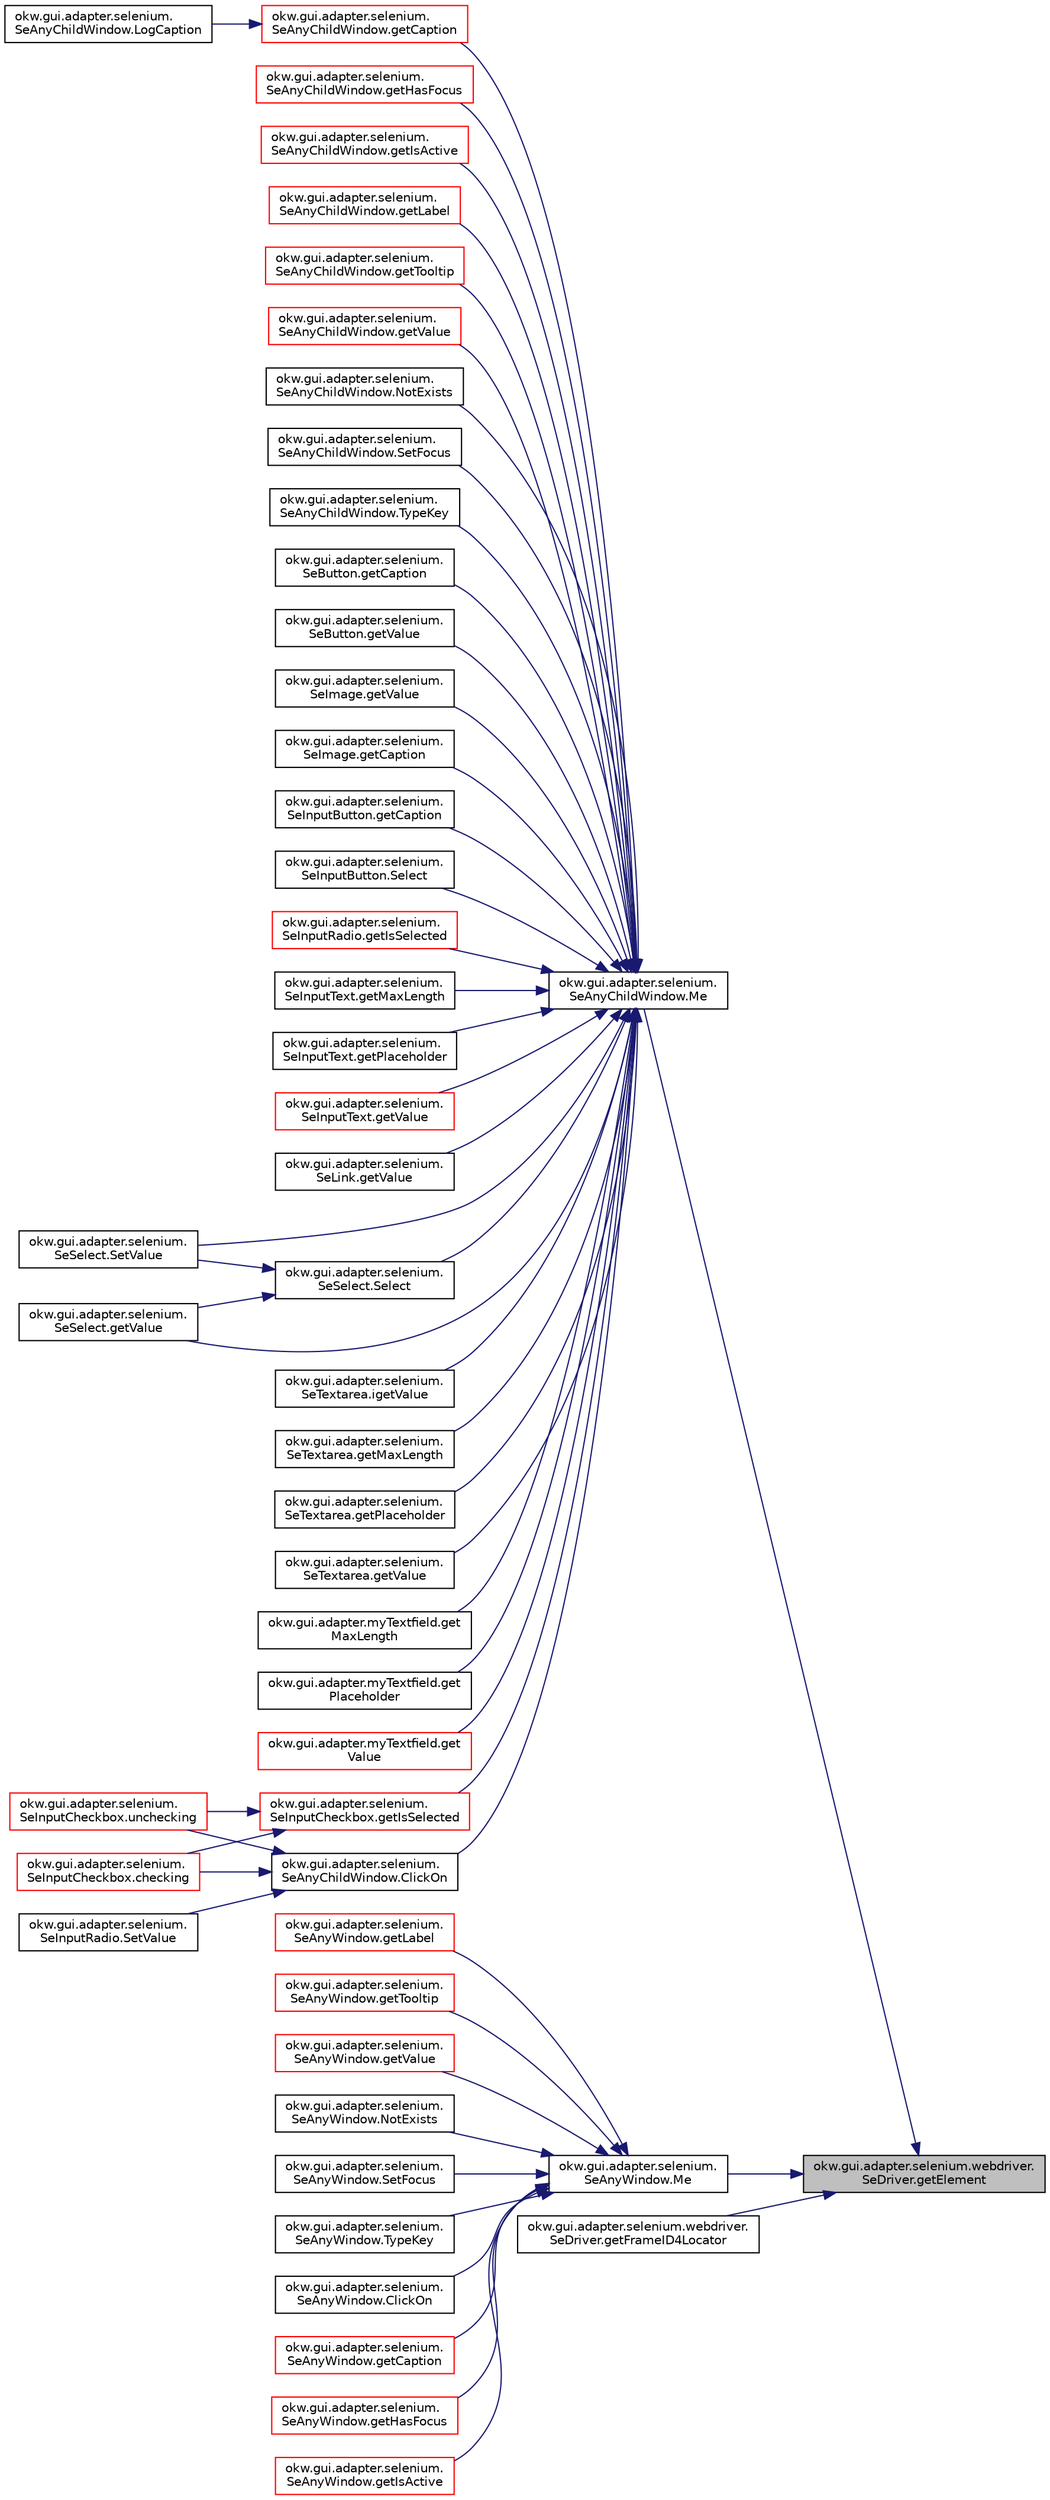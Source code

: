 digraph "okw.gui.adapter.selenium.webdriver.SeDriver.getElement"
{
 // INTERACTIVE_SVG=YES
 // LATEX_PDF_SIZE
  edge [fontname="Helvetica",fontsize="10",labelfontname="Helvetica",labelfontsize="10"];
  node [fontname="Helvetica",fontsize="10",shape=record];
  rankdir="RL";
  Node5 [label="okw.gui.adapter.selenium.webdriver.\lSeDriver.getElement",height=0.2,width=0.4,color="black", fillcolor="grey75", style="filled", fontcolor="black",tooltip="Ermittelt das Webelement mit der gegebenen frameID und dem gegebenen Locator."];
  Node5 -> Node6 [dir="back",color="midnightblue",fontsize="10",style="solid",fontname="Helvetica"];
  Node6 [label="okw.gui.adapter.selenium.\lSeAnyChildWindow.Me",height=0.2,width=0.4,color="black", fillcolor="white", style="filled",URL="$classokw_1_1gui_1_1adapter_1_1selenium_1_1_se_any_child_window.html#a9a138af1fc6ff850d708d66f308a2525",tooltip="Ermittelt aus dem gegebenen Locator das DOM-Elelement, welches das Objekt representiert."];
  Node6 -> Node7 [dir="back",color="midnightblue",fontsize="10",style="solid",fontname="Helvetica"];
  Node7 [label="okw.gui.adapter.selenium.\lSeAnyChildWindow.ClickOn",height=0.2,width=0.4,color="black", fillcolor="white", style="filled",URL="$classokw_1_1gui_1_1adapter_1_1selenium_1_1_se_any_child_window.html#a16df325c8b8bb0e360ac9d9dbb50d91e",tooltip="Das ist die GUI-Adapter Methode, die durch das Schlüsselwort ClickOn( FN ) aufgerufen wird."];
  Node7 -> Node8 [dir="back",color="midnightblue",fontsize="10",style="solid",fontname="Helvetica"];
  Node8 [label="okw.gui.adapter.selenium.\lSeInputCheckbox.checking",height=0.2,width=0.4,color="red", fillcolor="white", style="filled",URL="$classokw_1_1gui_1_1adapter_1_1selenium_1_1_se_input_checkbox.html#ab998b0c6ae99303c050c6a7fe417dd6d",tooltip="Method verlässt die Checkbox immer angehakt, egal ob diese vorher angehakt war oder nicht."];
  Node7 -> Node11 [dir="back",color="midnightblue",fontsize="10",style="solid",fontname="Helvetica"];
  Node11 [label="okw.gui.adapter.selenium.\lSeInputCheckbox.unchecking",height=0.2,width=0.4,color="red", fillcolor="white", style="filled",URL="$classokw_1_1gui_1_1adapter_1_1selenium_1_1_se_input_checkbox.html#a9b2cd5dc1001157dcf168acb76779b6f",tooltip="Method verlässt die Checkbox immer unangehakt, egal ob sie vorher angehakt war oder nicht."];
  Node7 -> Node12 [dir="back",color="midnightblue",fontsize="10",style="solid",fontname="Helvetica"];
  Node12 [label="okw.gui.adapter.selenium.\lSeInputRadio.SetValue",height=0.2,width=0.4,color="black", fillcolor="white", style="filled",URL="$classokw_1_1gui_1_1adapter_1_1selenium_1_1_se_input_radio.html#a7dce83be09a4af05f50b0e74aa9d27f7",tooltip="Ein SeInputButton IstkeinMenüobject! -> OKWFrameObjectMethodNotImplemented Auslösen!"];
  Node6 -> Node13 [dir="back",color="midnightblue",fontsize="10",style="solid",fontname="Helvetica"];
  Node13 [label="okw.gui.adapter.selenium.\lSeAnyChildWindow.getCaption",height=0.2,width=0.4,color="red", fillcolor="white", style="filled",URL="$classokw_1_1gui_1_1adapter_1_1selenium_1_1_se_any_child_window.html#a6dbc784267dbac3feef5e421ece9aced",tooltip="Ermittelt den textuellen Inhalt der Überschrift eines HTML-Tags anhand des Attributee \"textContent\"."];
  Node13 -> Node14 [dir="back",color="midnightblue",fontsize="10",style="solid",fontname="Helvetica"];
  Node14 [label="okw.gui.adapter.selenium.\lSeAnyChildWindow.LogCaption",height=0.2,width=0.4,color="black", fillcolor="white", style="filled",URL="$classokw_1_1gui_1_1adapter_1_1selenium_1_1_se_any_child_window.html#a92bd154bf0387bd4044fb9065d8b6113",tooltip="Das ist die GUI-Adapter Methode, die durch das Schlüsselwort LogCaption( FN, ExpVal ) aufgerufen wird..."];
  Node6 -> Node17 [dir="back",color="midnightblue",fontsize="10",style="solid",fontname="Helvetica"];
  Node17 [label="okw.gui.adapter.selenium.\lSeAnyChildWindow.getHasFocus",height=0.2,width=0.4,color="red", fillcolor="white", style="filled",URL="$classokw_1_1gui_1_1adapter_1_1selenium_1_1_se_any_child_window.html#a3dd9beab770c688211a9244ce308505c",tooltip="Methode liefert den aktuellen Zustand Wert des Focus."];
  Node6 -> Node21 [dir="back",color="midnightblue",fontsize="10",style="solid",fontname="Helvetica"];
  Node21 [label="okw.gui.adapter.selenium.\lSeAnyChildWindow.getIsActive",height=0.2,width=0.4,color="red", fillcolor="white", style="filled",URL="$classokw_1_1gui_1_1adapter_1_1selenium_1_1_se_any_child_window.html#ad645cfa0e917477adffe133b1d3371d5",tooltip="Ermittelt, ob das aktuellen Objekt aktiv ist."];
  Node6 -> Node25 [dir="back",color="midnightblue",fontsize="10",style="solid",fontname="Helvetica"];
  Node25 [label="okw.gui.adapter.selenium.\lSeAnyChildWindow.getLabel",height=0.2,width=0.4,color="red", fillcolor="white", style="filled",URL="$classokw_1_1gui_1_1adapter_1_1selenium_1_1_se_any_child_window.html#a51e404fc0a53a8de7803e22f201f6b23",tooltip="Ermittelt den textuellen Inhalt des Labels."];
  Node6 -> Node30 [dir="back",color="midnightblue",fontsize="10",style="solid",fontname="Helvetica"];
  Node30 [label="okw.gui.adapter.selenium.\lSeAnyChildWindow.getTooltip",height=0.2,width=0.4,color="red", fillcolor="white", style="filled",URL="$classokw_1_1gui_1_1adapter_1_1selenium_1_1_se_any_child_window.html#a1c887727f8411c769a24c90d8bde67a5",tooltip="Ermittelt den textuellen Inhalt des ToolTips."];
  Node6 -> Node34 [dir="back",color="midnightblue",fontsize="10",style="solid",fontname="Helvetica"];
  Node34 [label="okw.gui.adapter.selenium.\lSeAnyChildWindow.getValue",height=0.2,width=0.4,color="red", fillcolor="white", style="filled",URL="$classokw_1_1gui_1_1adapter_1_1selenium_1_1_se_any_child_window.html#a2fcad47248d5e447d9b3cb29a933b8df",tooltip="Liest den aktuellen sichtbaren Wert/Text des HTML-Tags aus."];
  Node6 -> Node38 [dir="back",color="midnightblue",fontsize="10",style="solid",fontname="Helvetica"];
  Node38 [label="okw.gui.adapter.selenium.\lSeAnyChildWindow.NotExists",height=0.2,width=0.4,color="black", fillcolor="white", style="filled",URL="$classokw_1_1gui_1_1adapter_1_1selenium_1_1_se_any_child_window.html#a3bac3a56e303599b56c3a1b254d19a84",tooltip="Prüft die nicht Existenz des aktuellen Objektes."];
  Node6 -> Node39 [dir="back",color="midnightblue",fontsize="10",style="solid",fontname="Helvetica"];
  Node39 [label="okw.gui.adapter.selenium.\lSeAnyChildWindow.SetFocus",height=0.2,width=0.4,color="black", fillcolor="white", style="filled",URL="$classokw_1_1gui_1_1adapter_1_1selenium_1_1_se_any_child_window.html#a0b446a5c7e2e308a3e03450f5a31e510",tooltip="Setzt den Focus auf das Objekt."];
  Node6 -> Node40 [dir="back",color="midnightblue",fontsize="10",style="solid",fontname="Helvetica"];
  Node40 [label="okw.gui.adapter.selenium.\lSeAnyChildWindow.TypeKey",height=0.2,width=0.4,color="black", fillcolor="white", style="filled",URL="$classokw_1_1gui_1_1adapter_1_1selenium_1_1_se_any_child_window.html#ab048c55c3dbbdbdddfabe5cfffb1d889",tooltip="Tastatureingabe in das aktuelle Objekt."];
  Node6 -> Node41 [dir="back",color="midnightblue",fontsize="10",style="solid",fontname="Helvetica"];
  Node41 [label="okw.gui.adapter.selenium.\lSeButton.getCaption",height=0.2,width=0.4,color="black", fillcolor="white", style="filled",URL="$classokw_1_1gui_1_1adapter_1_1selenium_1_1_se_button.html#a4d658a6f764e2983da35ea25ee9c2412",tooltip="Ermittelt den textuellen Inhalt der Caption/Überschrift des Objektes."];
  Node6 -> Node42 [dir="back",color="midnightblue",fontsize="10",style="solid",fontname="Helvetica"];
  Node42 [label="okw.gui.adapter.selenium.\lSeButton.getValue",height=0.2,width=0.4,color="black", fillcolor="white", style="filled",URL="$classokw_1_1gui_1_1adapter_1_1selenium_1_1_se_button.html#adf7b5e39f438dc8807b5e77a381da73a",tooltip="Ein SeInputButton hat keinen Wert! -> OKWFrameObjectMethodNotImplemented Auslösen!"];
  Node6 -> Node43 [dir="back",color="midnightblue",fontsize="10",style="solid",fontname="Helvetica"];
  Node43 [label="okw.gui.adapter.selenium.\lSeImage.getValue",height=0.2,width=0.4,color="black", fillcolor="white", style="filled",URL="$classokw_1_1gui_1_1adapter_1_1selenium_1_1_se_image.html#a143118b7b3b0cc7788cbf7c9238bc68f",tooltip="Der Wert eines img ist der Wert des Attributtes src."];
  Node6 -> Node44 [dir="back",color="midnightblue",fontsize="10",style="solid",fontname="Helvetica"];
  Node44 [label="okw.gui.adapter.selenium.\lSeImage.getCaption",height=0.2,width=0.4,color="black", fillcolor="white", style="filled",URL="$classokw_1_1gui_1_1adapter_1_1selenium_1_1_se_image.html#a44980a47d966e4bfd206ae5d5ac4399c",tooltip="Ermittelt den textuellen Inhalt der Caption."];
  Node6 -> Node45 [dir="back",color="midnightblue",fontsize="10",style="solid",fontname="Helvetica"];
  Node45 [label="okw.gui.adapter.selenium.\lSeInputButton.getCaption",height=0.2,width=0.4,color="black", fillcolor="white", style="filled",URL="$classokw_1_1gui_1_1adapter_1_1selenium_1_1_se_input_button.html#a3c2c309651daf767e1941b2b30d3fea5",tooltip="Ermittelt den textuellen Inhalt der Caption/Überschrift des Objektes."];
  Node6 -> Node46 [dir="back",color="midnightblue",fontsize="10",style="solid",fontname="Helvetica"];
  Node46 [label="okw.gui.adapter.selenium.\lSeInputButton.Select",height=0.2,width=0.4,color="black", fillcolor="white", style="filled",URL="$classokw_1_1gui_1_1adapter_1_1selenium_1_1_se_input_button.html#a4dad04f0756ce7aab6d63ed836b29e5d",tooltip="Methode wählt einen oder mehrere Werte in einer ListBox aus."];
  Node6 -> Node47 [dir="back",color="midnightblue",fontsize="10",style="solid",fontname="Helvetica"];
  Node47 [label="okw.gui.adapter.selenium.\lSeInputCheckbox.getIsSelected",height=0.2,width=0.4,color="red", fillcolor="white", style="filled",URL="$classokw_1_1gui_1_1adapter_1_1selenium_1_1_se_input_checkbox.html#aa5351c44da27a9f8c63ccd0315922c82",tooltip="Method liefert den aktuellen Zustand der Checkbox, \"angehakt\" oder \"nicht angehakt\"."];
  Node47 -> Node8 [dir="back",color="midnightblue",fontsize="10",style="solid",fontname="Helvetica"];
  Node47 -> Node11 [dir="back",color="midnightblue",fontsize="10",style="solid",fontname="Helvetica"];
  Node6 -> Node49 [dir="back",color="midnightblue",fontsize="10",style="solid",fontname="Helvetica"];
  Node49 [label="okw.gui.adapter.selenium.\lSeInputRadio.getIsSelected",height=0.2,width=0.4,color="red", fillcolor="white", style="filled",URL="$classokw_1_1gui_1_1adapter_1_1selenium_1_1_se_input_radio.html#a2bdc045186dd1244133cf6edaa2d45f1",tooltip="Method liefert den aktuellen Zustand des RadioButtons, ausgewählt oder nicht."];
  Node6 -> Node51 [dir="back",color="midnightblue",fontsize="10",style="solid",fontname="Helvetica"];
  Node51 [label="okw.gui.adapter.selenium.\lSeInputText.getMaxLength",height=0.2,width=0.4,color="black", fillcolor="white", style="filled",URL="$classokw_1_1gui_1_1adapter_1_1selenium_1_1_se_input_text.html#abcef45ee901b75771500defc871ecea9",tooltip="Ermittelt den textuellen Inhalt des Labels."];
  Node6 -> Node52 [dir="back",color="midnightblue",fontsize="10",style="solid",fontname="Helvetica"];
  Node52 [label="okw.gui.adapter.selenium.\lSeInputText.getPlaceholder",height=0.2,width=0.4,color="black", fillcolor="white", style="filled",URL="$classokw_1_1gui_1_1adapter_1_1selenium_1_1_se_input_text.html#a5ce4d66e798549b18635bf35c1c33917",tooltip="Liest den Placeholder des input-Tags aus."];
  Node6 -> Node53 [dir="back",color="midnightblue",fontsize="10",style="solid",fontname="Helvetica"];
  Node53 [label="okw.gui.adapter.selenium.\lSeInputText.getValue",height=0.2,width=0.4,color="red", fillcolor="white", style="filled",URL="$classokw_1_1gui_1_1adapter_1_1selenium_1_1_se_input_text.html#aca62fc718d6636750d210014eb6244d2",tooltip="Ermittelt den Wert des Textfeldes, welches dem sichtbaren ."];
  Node6 -> Node55 [dir="back",color="midnightblue",fontsize="10",style="solid",fontname="Helvetica"];
  Node55 [label="okw.gui.adapter.selenium.\lSeLink.getValue",height=0.2,width=0.4,color="black", fillcolor="white", style="filled",URL="$classokw_1_1gui_1_1adapter_1_1selenium_1_1_se_link.html#a5f07ff01898f066115ea23d3bcc10fd3",tooltip="Der Wert eines Linkes ist das Ziel des Linkes, also das Attribut href des HTML-Linkes."];
  Node6 -> Node56 [dir="back",color="midnightblue",fontsize="10",style="solid",fontname="Helvetica"];
  Node56 [label="okw.gui.adapter.selenium.\lSeSelect.Select",height=0.2,width=0.4,color="black", fillcolor="white", style="filled",URL="$classokw_1_1gui_1_1adapter_1_1selenium_1_1_se_select.html#afdad05e1d4413b4cdce12d38b67def23",tooltip="Methode wählt einen oder mehrere Werte in einer ListBox aus."];
  Node56 -> Node57 [dir="back",color="midnightblue",fontsize="10",style="solid",fontname="Helvetica"];
  Node57 [label="okw.gui.adapter.selenium.\lSeSelect.SetValue",height=0.2,width=0.4,color="black", fillcolor="white", style="filled",URL="$classokw_1_1gui_1_1adapter_1_1selenium_1_1_se_select.html#adadeaad5c5dbbe8c2f24e51a99de6012",tooltip="Methode setzt einen oder mehrere Werte in einer ListBox."];
  Node56 -> Node58 [dir="back",color="midnightblue",fontsize="10",style="solid",fontname="Helvetica"];
  Node58 [label="okw.gui.adapter.selenium.\lSeSelect.getValue",height=0.2,width=0.4,color="black", fillcolor="white", style="filled",URL="$classokw_1_1gui_1_1adapter_1_1selenium_1_1_se_select.html#a9b794180edef1f6d5d11cad9f6e7e136",tooltip="Holt die aktuell ausgewählten Werte aus der ListBox."];
  Node6 -> Node57 [dir="back",color="midnightblue",fontsize="10",style="solid",fontname="Helvetica"];
  Node6 -> Node58 [dir="back",color="midnightblue",fontsize="10",style="solid",fontname="Helvetica"];
  Node6 -> Node59 [dir="back",color="midnightblue",fontsize="10",style="solid",fontname="Helvetica"];
  Node59 [label="okw.gui.adapter.selenium.\lSeTextarea.igetValue",height=0.2,width=0.4,color="black", fillcolor="white", style="filled",URL="$classokw_1_1gui_1_1adapter_1_1selenium_1_1_se_textarea.html#ae561257a88aece7f85d04001b7ead2ae",tooltip="Ermittelt den textuellen Inhalt eines Textfeldes."];
  Node6 -> Node60 [dir="back",color="midnightblue",fontsize="10",style="solid",fontname="Helvetica"];
  Node60 [label="okw.gui.adapter.selenium.\lSeTextarea.getMaxLength",height=0.2,width=0.4,color="black", fillcolor="white", style="filled",URL="$classokw_1_1gui_1_1adapter_1_1selenium_1_1_se_textarea.html#afaa32280a8c58363ab177c08ea32a219",tooltip="Ermittelt den textuellen Inhalt des Labels."];
  Node6 -> Node61 [dir="back",color="midnightblue",fontsize="10",style="solid",fontname="Helvetica"];
  Node61 [label="okw.gui.adapter.selenium.\lSeTextarea.getPlaceholder",height=0.2,width=0.4,color="black", fillcolor="white", style="filled",URL="$classokw_1_1gui_1_1adapter_1_1selenium_1_1_se_textarea.html#a73235d1d4d3117f96ae91e60b0921553",tooltip="Liest den Placeholder des TextAere-Tags aus."];
  Node6 -> Node62 [dir="back",color="midnightblue",fontsize="10",style="solid",fontname="Helvetica"];
  Node62 [label="okw.gui.adapter.selenium.\lSeTextarea.getValue",height=0.2,width=0.4,color="black", fillcolor="white", style="filled",URL="$classokw_1_1gui_1_1adapter_1_1selenium_1_1_se_textarea.html#a144e35802cf11c6b714bf8513691cc22",tooltip="Ermittelt den textuellen Inhalt eines Textfeldes."];
  Node6 -> Node63 [dir="back",color="midnightblue",fontsize="10",style="solid",fontname="Helvetica"];
  Node63 [label="okw.gui.adapter.myTextfield.get\lMaxLength",height=0.2,width=0.4,color="black", fillcolor="white", style="filled",URL="$classokw_1_1gui_1_1adapter_1_1my_textfield.html#afae430d5df39b490f3a544d7049884ac",tooltip="Ermittelt den textuellen Inhalt des Labels."];
  Node6 -> Node64 [dir="back",color="midnightblue",fontsize="10",style="solid",fontname="Helvetica"];
  Node64 [label="okw.gui.adapter.myTextfield.get\lPlaceholder",height=0.2,width=0.4,color="black", fillcolor="white", style="filled",URL="$classokw_1_1gui_1_1adapter_1_1my_textfield.html#a802e9984479bae4fc79c864e323cfdbe",tooltip="Liest den Placeholder des input-Tags aus."];
  Node6 -> Node65 [dir="back",color="midnightblue",fontsize="10",style="solid",fontname="Helvetica"];
  Node65 [label="okw.gui.adapter.myTextfield.get\lValue",height=0.2,width=0.4,color="red", fillcolor="white", style="filled",URL="$classokw_1_1gui_1_1adapter_1_1my_textfield.html#a58dfc48e2ff1aafaaabaa0e605a22a8f",tooltip="Ermittelt den Wert des Textfeldes, welches dem sichtbaren ."];
  Node5 -> Node67 [dir="back",color="midnightblue",fontsize="10",style="solid",fontname="Helvetica"];
  Node67 [label="okw.gui.adapter.selenium.\lSeAnyWindow.Me",height=0.2,width=0.4,color="black", fillcolor="white", style="filled",URL="$classokw_1_1gui_1_1adapter_1_1selenium_1_1_se_any_window.html#a8b42bf27f4660b4807375a57fa9de815",tooltip="Ermittelt aus dem gegebenen Locator das DOM-Elelement, welches das Objekt representiert."];
  Node67 -> Node68 [dir="back",color="midnightblue",fontsize="10",style="solid",fontname="Helvetica"];
  Node68 [label="okw.gui.adapter.selenium.\lSeAnyWindow.ClickOn",height=0.2,width=0.4,color="black", fillcolor="white", style="filled",URL="$classokw_1_1gui_1_1adapter_1_1selenium_1_1_se_any_window.html#aa12522740af84cd18ca60c08bec1ce47",tooltip="Klickt auf das aktuelle Objekt."];
  Node67 -> Node69 [dir="back",color="midnightblue",fontsize="10",style="solid",fontname="Helvetica"];
  Node69 [label="okw.gui.adapter.selenium.\lSeAnyWindow.getCaption",height=0.2,width=0.4,color="red", fillcolor="white", style="filled",URL="$classokw_1_1gui_1_1adapter_1_1selenium_1_1_se_any_window.html#ac628cf2651ecb5ac8104a8379a3fa06e",tooltip="Ermittelt den textuellen Inhalt der Überschrift eines HTML-Tags anhand des Attributee \"textContent\"."];
  Node67 -> Node73 [dir="back",color="midnightblue",fontsize="10",style="solid",fontname="Helvetica"];
  Node73 [label="okw.gui.adapter.selenium.\lSeAnyWindow.getHasFocus",height=0.2,width=0.4,color="red", fillcolor="white", style="filled",URL="$classokw_1_1gui_1_1adapter_1_1selenium_1_1_se_any_window.html#a2406dc361467d086f006ffe1aa8c89fe",tooltip="Methode liefert den aktuellen Zustand Wert des Focus."];
  Node67 -> Node77 [dir="back",color="midnightblue",fontsize="10",style="solid",fontname="Helvetica"];
  Node77 [label="okw.gui.adapter.selenium.\lSeAnyWindow.getIsActive",height=0.2,width=0.4,color="red", fillcolor="white", style="filled",URL="$classokw_1_1gui_1_1adapter_1_1selenium_1_1_se_any_window.html#a471a1346a97ca3365eb4274adcde296b",tooltip="Ermittelt, ob das aktuellen Objekt aktiv ist."];
  Node67 -> Node81 [dir="back",color="midnightblue",fontsize="10",style="solid",fontname="Helvetica"];
  Node81 [label="okw.gui.adapter.selenium.\lSeAnyWindow.getLabel",height=0.2,width=0.4,color="red", fillcolor="white", style="filled",URL="$classokw_1_1gui_1_1adapter_1_1selenium_1_1_se_any_window.html#af08a80081d265dc09e1c7968227d4b15",tooltip="Ermittelt den textuellen Inhalt des Labels."];
  Node67 -> Node85 [dir="back",color="midnightblue",fontsize="10",style="solid",fontname="Helvetica"];
  Node85 [label="okw.gui.adapter.selenium.\lSeAnyWindow.getTooltip",height=0.2,width=0.4,color="red", fillcolor="white", style="filled",URL="$classokw_1_1gui_1_1adapter_1_1selenium_1_1_se_any_window.html#afb3aa055dd6f2604bf484a9c44f77909",tooltip="Ermittelt den textuellen Inhalt des ToolTips."];
  Node67 -> Node89 [dir="back",color="midnightblue",fontsize="10",style="solid",fontname="Helvetica"];
  Node89 [label="okw.gui.adapter.selenium.\lSeAnyWindow.getValue",height=0.2,width=0.4,color="red", fillcolor="white", style="filled",URL="$classokw_1_1gui_1_1adapter_1_1selenium_1_1_se_any_window.html#a5d60d6ec1ef41ea4f7cc4f1bf3c65fa1",tooltip="Liest den aktuellen Wert/Text aus dem HTML-Tag."];
  Node67 -> Node93 [dir="back",color="midnightblue",fontsize="10",style="solid",fontname="Helvetica"];
  Node93 [label="okw.gui.adapter.selenium.\lSeAnyWindow.NotExists",height=0.2,width=0.4,color="black", fillcolor="white", style="filled",URL="$classokw_1_1gui_1_1adapter_1_1selenium_1_1_se_any_window.html#a0bef055aba55927cd32eea0fe23d9805",tooltip="Prüft die nicht Existenz des aktuellen Objektes."];
  Node67 -> Node94 [dir="back",color="midnightblue",fontsize="10",style="solid",fontname="Helvetica"];
  Node94 [label="okw.gui.adapter.selenium.\lSeAnyWindow.SetFocus",height=0.2,width=0.4,color="black", fillcolor="white", style="filled",URL="$classokw_1_1gui_1_1adapter_1_1selenium_1_1_se_any_window.html#a18cc21003d35c2cdcd17b78bf91f2045",tooltip="Setzt den Focus auf das Objekt."];
  Node67 -> Node95 [dir="back",color="midnightblue",fontsize="10",style="solid",fontname="Helvetica"];
  Node95 [label="okw.gui.adapter.selenium.\lSeAnyWindow.TypeKey",height=0.2,width=0.4,color="black", fillcolor="white", style="filled",URL="$classokw_1_1gui_1_1adapter_1_1selenium_1_1_se_any_window.html#ab8c870d4fbe1a9eab110f75320991f64",tooltip="Tastatur Eingabe an das Objekt."];
  Node5 -> Node96 [dir="back",color="midnightblue",fontsize="10",style="solid",fontname="Helvetica"];
  Node96 [label="okw.gui.adapter.selenium.webdriver.\lSeDriver.getFrameID4Locator",height=0.2,width=0.4,color="black", fillcolor="white", style="filled",URL="$classokw_1_1gui_1_1adapter_1_1selenium_1_1webdriver_1_1_se_driver.html#ab605fb006ccd0bae5a6684e18085de75",tooltip="Ermittelt die iFrame ID zum gegeben Lokator fpsLocator."];
}
